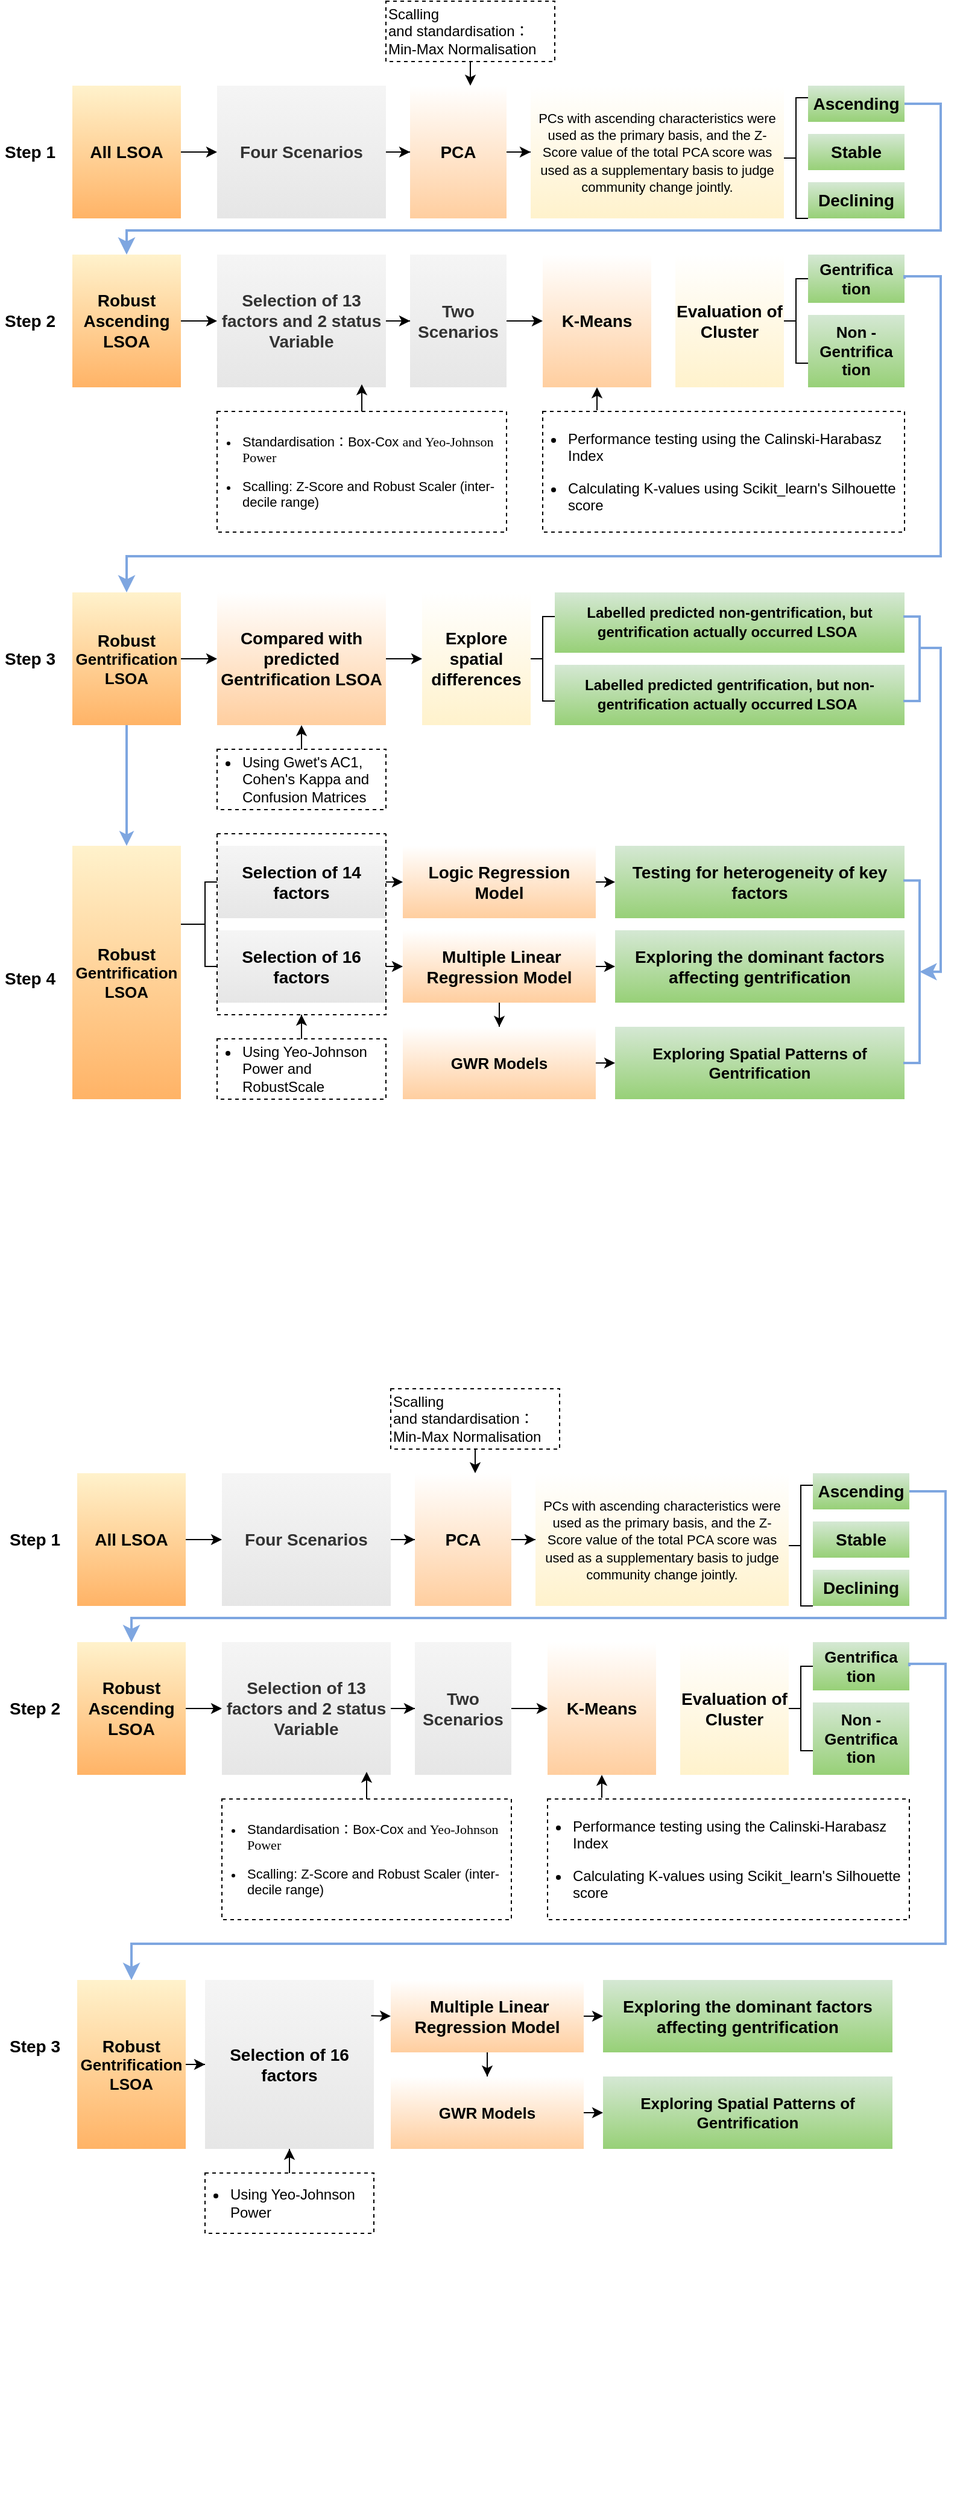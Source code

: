 <mxfile version="24.0.7" type="github">
  <diagram name="Page-1" id="EllKu3JdDMA9Aqnl0Kva">
    <mxGraphModel dx="2079" dy="1149" grid="1" gridSize="10" guides="1" tooltips="1" connect="1" arrows="1" fold="1" page="1" pageScale="1" pageWidth="827" pageHeight="1169" math="0" shadow="0">
      <root>
        <mxCell id="0" />
        <mxCell id="1" parent="0" />
        <mxCell id="sk3ed05_mtSzI4mpOH8x-2" value="" style="group" parent="1" vertex="1" connectable="0">
          <mxGeometry x="20" y="50" width="780" height="920" as="geometry" />
        </mxCell>
        <mxCell id="RMV1_OSui-YwxQkxFpcB-105" value="&lt;font style=&quot;font-size: 14px;&quot;&gt;&lt;b&gt;Step 1&lt;/b&gt;&lt;/font&gt;" style="rounded=0;whiteSpace=wrap;html=1;fillColor=none;strokeColor=none;" parent="sk3ed05_mtSzI4mpOH8x-2" vertex="1">
          <mxGeometry y="70" width="50" height="110" as="geometry" />
        </mxCell>
        <mxCell id="RMV1_OSui-YwxQkxFpcB-107" value="&lt;font style=&quot;font-size: 14px;&quot;&gt;&lt;b&gt;Step 2&lt;/b&gt;&lt;/font&gt;" style="rounded=0;whiteSpace=wrap;html=1;fillColor=none;strokeColor=none;" parent="sk3ed05_mtSzI4mpOH8x-2" vertex="1">
          <mxGeometry y="210" width="50" height="110" as="geometry" />
        </mxCell>
        <mxCell id="RMV1_OSui-YwxQkxFpcB-108" value="&lt;font style=&quot;font-size: 14px;&quot;&gt;&lt;b&gt;Step 3&lt;/b&gt;&lt;/font&gt;" style="rounded=0;whiteSpace=wrap;html=1;fillColor=none;strokeColor=none;" parent="sk3ed05_mtSzI4mpOH8x-2" vertex="1">
          <mxGeometry y="490" width="50" height="110" as="geometry" />
        </mxCell>
        <mxCell id="RMV1_OSui-YwxQkxFpcB-109" value="&lt;font style=&quot;font-size: 14px;&quot;&gt;&lt;b&gt;Step 4&lt;/b&gt;&lt;/font&gt;" style="rounded=0;whiteSpace=wrap;html=1;fillColor=none;strokeColor=none;" parent="sk3ed05_mtSzI4mpOH8x-2" vertex="1">
          <mxGeometry y="700" width="50" height="220" as="geometry" />
        </mxCell>
        <mxCell id="RMV1_OSui-YwxQkxFpcB-68" value="&lt;font style=&quot;&quot;&gt;&lt;b style=&quot;border-color: var(--border-color); font-size: 14px;&quot;&gt;Robust&lt;/b&gt;&lt;b style=&quot;border-color: var(--border-color); font-size: 13px;&quot;&gt;&lt;br style=&quot;border-color: var(--border-color);&quot;&gt;Gentrification&lt;br style=&quot;border-color: var(--border-color);&quot;&gt;LSOA&lt;/b&gt;&lt;br&gt;&lt;/font&gt;" style="rounded=0;whiteSpace=wrap;html=1;fillColor=#fff2cc;strokeColor=none;gradientColor=#FFB366;" parent="sk3ed05_mtSzI4mpOH8x-2" vertex="1">
          <mxGeometry x="60" y="700" width="90" height="210" as="geometry" />
        </mxCell>
        <mxCell id="RMV1_OSui-YwxQkxFpcB-1" value="&lt;font style=&quot;font-size: 14px;&quot;&gt;&lt;b&gt;All LSOA&lt;/b&gt;&lt;/font&gt;" style="rounded=0;whiteSpace=wrap;html=1;fillColor=#fff2cc;strokeColor=none;gradientColor=#FFB366;" parent="sk3ed05_mtSzI4mpOH8x-2" vertex="1">
          <mxGeometry x="60" y="70" width="90" height="110" as="geometry" />
        </mxCell>
        <mxCell id="RMV1_OSui-YwxQkxFpcB-3" value="&lt;span style=&quot;font-size: 14px;&quot;&gt;&lt;b&gt;Four Scenarios&lt;/b&gt;&lt;/span&gt;" style="rounded=0;whiteSpace=wrap;html=1;fillColor=#f5f5f5;fontColor=#333333;strokeColor=none;gradientColor=#E6E6E6;" parent="sk3ed05_mtSzI4mpOH8x-2" vertex="1">
          <mxGeometry x="180" y="70" width="140" height="110" as="geometry" />
        </mxCell>
        <mxCell id="RMV1_OSui-YwxQkxFpcB-7" value="" style="edgeStyle=orthogonalEdgeStyle;rounded=0;orthogonalLoop=1;jettySize=auto;html=1;" parent="sk3ed05_mtSzI4mpOH8x-2" source="RMV1_OSui-YwxQkxFpcB-1" target="RMV1_OSui-YwxQkxFpcB-3" edge="1">
          <mxGeometry relative="1" as="geometry" />
        </mxCell>
        <mxCell id="RMV1_OSui-YwxQkxFpcB-6" value="" style="edgeStyle=orthogonalEdgeStyle;rounded=0;orthogonalLoop=1;jettySize=auto;html=1;" parent="sk3ed05_mtSzI4mpOH8x-2" edge="1">
          <mxGeometry relative="1" as="geometry">
            <mxPoint x="390" y="50" as="sourcePoint" />
            <mxPoint x="390" y="70" as="targetPoint" />
          </mxGeometry>
        </mxCell>
        <mxCell id="RMV1_OSui-YwxQkxFpcB-4" value="&lt;div style=&quot;&quot;&gt;&lt;span style=&quot;background-color: initial;&quot;&gt;Scalling and&amp;nbsp;standardisation：Min-Max Normalisation&lt;/span&gt;&lt;/div&gt;" style="rounded=0;whiteSpace=wrap;html=1;align=left;dashed=1;" parent="sk3ed05_mtSzI4mpOH8x-2" vertex="1">
          <mxGeometry x="320" width="140" height="50" as="geometry" />
        </mxCell>
        <mxCell id="RMV1_OSui-YwxQkxFpcB-8" value="&lt;span style=&quot;font-size: 14px;&quot;&gt;&lt;b&gt;PCA&lt;/b&gt;&lt;/span&gt;" style="rounded=0;whiteSpace=wrap;html=1;fillColor=#FFFFFF;strokeColor=none;gradientColor=#FFCE9F;" parent="sk3ed05_mtSzI4mpOH8x-2" vertex="1">
          <mxGeometry x="340" y="70" width="80" height="110" as="geometry" />
        </mxCell>
        <mxCell id="RMV1_OSui-YwxQkxFpcB-10" value="" style="edgeStyle=orthogonalEdgeStyle;rounded=0;orthogonalLoop=1;jettySize=auto;html=1;" parent="sk3ed05_mtSzI4mpOH8x-2" source="RMV1_OSui-YwxQkxFpcB-3" target="RMV1_OSui-YwxQkxFpcB-8" edge="1">
          <mxGeometry relative="1" as="geometry" />
        </mxCell>
        <mxCell id="RMV1_OSui-YwxQkxFpcB-9" value="&lt;font style=&quot;font-size: 11px;&quot;&gt;PCs with ascending characteristics were used as the primary basis, and the Z-Score value of the total PCA score was used as a supplementary basis to judge community change jointly.&lt;/font&gt;" style="rounded=0;whiteSpace=wrap;html=1;fillColor=#FFFFFF;strokeColor=none;verticalAlign=middle;gradientColor=#FFF2CC;" parent="sk3ed05_mtSzI4mpOH8x-2" vertex="1">
          <mxGeometry x="440" y="70" width="210" height="110" as="geometry" />
        </mxCell>
        <mxCell id="RMV1_OSui-YwxQkxFpcB-11" value="" style="edgeStyle=orthogonalEdgeStyle;rounded=0;orthogonalLoop=1;jettySize=auto;html=1;" parent="sk3ed05_mtSzI4mpOH8x-2" source="RMV1_OSui-YwxQkxFpcB-8" target="RMV1_OSui-YwxQkxFpcB-9" edge="1">
          <mxGeometry relative="1" as="geometry" />
        </mxCell>
        <mxCell id="RMV1_OSui-YwxQkxFpcB-12" value="&lt;span style=&quot;font-size: 14px;&quot;&gt;&lt;b&gt;Ascending&lt;/b&gt;&lt;/span&gt;" style="rounded=0;whiteSpace=wrap;html=1;fillColor=#D5E8D4;strokeColor=none;gradientColor=#97D077;" parent="sk3ed05_mtSzI4mpOH8x-2" vertex="1">
          <mxGeometry x="670" y="70" width="80" height="30" as="geometry" />
        </mxCell>
        <mxCell id="RMV1_OSui-YwxQkxFpcB-13" value="&lt;span style=&quot;font-size: 14px;&quot;&gt;&lt;b&gt;Stable&lt;/b&gt;&lt;/span&gt;" style="rounded=0;whiteSpace=wrap;html=1;fillColor=#D5E8D4;strokeColor=none;gradientColor=#97D077;" parent="sk3ed05_mtSzI4mpOH8x-2" vertex="1">
          <mxGeometry x="670" y="110" width="80" height="30" as="geometry" />
        </mxCell>
        <mxCell id="RMV1_OSui-YwxQkxFpcB-14" value="&lt;span style=&quot;font-size: 14px;&quot;&gt;&lt;b&gt;Declining&lt;/b&gt;&lt;/span&gt;" style="rounded=0;whiteSpace=wrap;html=1;fillColor=#D5E8D4;strokeColor=none;gradientColor=#97D077;" parent="sk3ed05_mtSzI4mpOH8x-2" vertex="1">
          <mxGeometry x="670" y="150" width="80" height="30" as="geometry" />
        </mxCell>
        <mxCell id="RMV1_OSui-YwxQkxFpcB-25" value="" style="strokeWidth=1;html=1;shape=mxgraph.flowchart.annotation_1;align=left;pointerEvents=1;" parent="sk3ed05_mtSzI4mpOH8x-2" vertex="1">
          <mxGeometry x="660" y="80" width="10" height="100" as="geometry" />
        </mxCell>
        <mxCell id="RMV1_OSui-YwxQkxFpcB-26" value="&lt;font style=&quot;font-size: 14px;&quot;&gt;&lt;b&gt;Robust&lt;br&gt;Ascending LSOA&lt;/b&gt;&lt;/font&gt;" style="rounded=0;whiteSpace=wrap;html=1;fillColor=#fff2cc;strokeColor=none;gradientColor=#FFB366;" parent="sk3ed05_mtSzI4mpOH8x-2" vertex="1">
          <mxGeometry x="60" y="210" width="90" height="110" as="geometry" />
        </mxCell>
        <mxCell id="RMV1_OSui-YwxQkxFpcB-29" value="" style="edgeStyle=orthogonalEdgeStyle;elbow=horizontal;endArrow=classic;html=1;rounded=0;endSize=8;startSize=8;exitX=1;exitY=0.5;exitDx=0;exitDy=0;entryX=0.5;entryY=0;entryDx=0;entryDy=0;strokeColor=#7EA6E0;strokeWidth=2;" parent="sk3ed05_mtSzI4mpOH8x-2" source="RMV1_OSui-YwxQkxFpcB-12" target="RMV1_OSui-YwxQkxFpcB-26" edge="1">
          <mxGeometry width="50" height="50" relative="1" as="geometry">
            <mxPoint x="440" y="300" as="sourcePoint" />
            <mxPoint x="490" y="250" as="targetPoint" />
            <Array as="points">
              <mxPoint x="780" y="85" />
              <mxPoint x="780" y="190" />
              <mxPoint x="105" y="190" />
            </Array>
          </mxGeometry>
        </mxCell>
        <mxCell id="RMV1_OSui-YwxQkxFpcB-30" value="&lt;b&gt;&lt;font style=&quot;font-size: 14px;&quot;&gt;Selection of 13 factors and 2 status Variable&lt;/font&gt;&lt;/b&gt;" style="rounded=0;whiteSpace=wrap;html=1;fillColor=#f5f5f5;fontColor=#333333;strokeColor=none;gradientColor=#E6E6E6;" parent="sk3ed05_mtSzI4mpOH8x-2" vertex="1">
          <mxGeometry x="180" y="210" width="140" height="110" as="geometry" />
        </mxCell>
        <mxCell id="RMV1_OSui-YwxQkxFpcB-34" value="" style="edgeStyle=orthogonalEdgeStyle;rounded=0;orthogonalLoop=1;jettySize=auto;html=1;" parent="sk3ed05_mtSzI4mpOH8x-2" source="RMV1_OSui-YwxQkxFpcB-26" target="RMV1_OSui-YwxQkxFpcB-30" edge="1">
          <mxGeometry relative="1" as="geometry" />
        </mxCell>
        <mxCell id="RMV1_OSui-YwxQkxFpcB-33" value="&lt;b&gt;&lt;font style=&quot;font-size: 14px;&quot;&gt;Two Scenarios&lt;/font&gt;&lt;/b&gt;" style="rounded=0;whiteSpace=wrap;html=1;fillColor=#f5f5f5;fontColor=#333333;strokeColor=none;gradientColor=#E6E6E6;" parent="sk3ed05_mtSzI4mpOH8x-2" vertex="1">
          <mxGeometry x="340" y="210" width="80" height="110" as="geometry" />
        </mxCell>
        <mxCell id="RMV1_OSui-YwxQkxFpcB-35" value="" style="edgeStyle=orthogonalEdgeStyle;rounded=0;orthogonalLoop=1;jettySize=auto;html=1;" parent="sk3ed05_mtSzI4mpOH8x-2" source="RMV1_OSui-YwxQkxFpcB-30" target="RMV1_OSui-YwxQkxFpcB-33" edge="1">
          <mxGeometry relative="1" as="geometry" />
        </mxCell>
        <mxCell id="RMV1_OSui-YwxQkxFpcB-36" value="&lt;div style=&quot;&quot;&gt;&lt;ul style=&quot;font-size: 11px;&quot;&gt;&lt;li&gt;&lt;font style=&quot;font-size: 11px;&quot;&gt;Standardisation：&lt;/font&gt;Box-Cox &lt;font style=&quot;background-color: initial;&quot; face=&quot;宋体&quot;&gt;and&lt;/font&gt;&lt;span style=&quot;background-color: initial; font-family: DengXian;&quot; lang=&quot;EN-US&quot;&gt;&amp;nbsp;Yeo-Johnson Power&lt;/span&gt;&lt;/li&gt;&lt;/ul&gt;&lt;ul style=&quot;font-size: 11px;&quot;&gt;&lt;li&gt;&lt;span style=&quot;background-color: initial; font-size: 11px;&quot;&gt;&lt;font style=&quot;font-size: 11px;&quot;&gt;Scalling: Z-Score and&amp;nbsp;&lt;/font&gt;&lt;/span&gt;Robust Scaler (inter-decile range)&lt;/li&gt;&lt;/ul&gt;&lt;/div&gt;&lt;span style=&quot;font-size: medium;&quot;&gt;&lt;/span&gt;" style="rounded=0;whiteSpace=wrap;html=1;align=left;dashed=1;spacingLeft=-21;" parent="sk3ed05_mtSzI4mpOH8x-2" vertex="1">
          <mxGeometry x="180" y="340" width="240" height="100" as="geometry" />
        </mxCell>
        <mxCell id="RMV1_OSui-YwxQkxFpcB-37" value="" style="endArrow=classic;html=1;rounded=0;exitX=0.5;exitY=0;exitDx=0;exitDy=0;entryX=0.857;entryY=0.977;entryDx=0;entryDy=0;entryPerimeter=0;" parent="sk3ed05_mtSzI4mpOH8x-2" source="RMV1_OSui-YwxQkxFpcB-36" target="RMV1_OSui-YwxQkxFpcB-30" edge="1">
          <mxGeometry width="50" height="50" relative="1" as="geometry">
            <mxPoint x="260" y="340" as="sourcePoint" />
            <mxPoint x="310" y="290" as="targetPoint" />
          </mxGeometry>
        </mxCell>
        <mxCell id="RMV1_OSui-YwxQkxFpcB-38" value="&lt;b&gt;&lt;font style=&quot;font-size: 14px;&quot;&gt;K-Means&lt;/font&gt;&lt;/b&gt;" style="whiteSpace=wrap;html=1;fillColor=#FFFFFF;strokeColor=none;rounded=0;gradientColor=#FFCE9F;" parent="sk3ed05_mtSzI4mpOH8x-2" vertex="1">
          <mxGeometry x="450" y="210" width="90" height="110" as="geometry" />
        </mxCell>
        <mxCell id="RMV1_OSui-YwxQkxFpcB-39" value="" style="edgeStyle=orthogonalEdgeStyle;rounded=0;orthogonalLoop=1;jettySize=auto;html=1;" parent="sk3ed05_mtSzI4mpOH8x-2" source="RMV1_OSui-YwxQkxFpcB-33" target="RMV1_OSui-YwxQkxFpcB-38" edge="1">
          <mxGeometry relative="1" as="geometry" />
        </mxCell>
        <mxCell id="RMV1_OSui-YwxQkxFpcB-40" value="&lt;div style=&quot;&quot;&gt;&lt;ul&gt;&lt;li&gt;Performance testing using the Calinski-Harabasz Index&lt;/li&gt;&lt;/ul&gt;&lt;div&gt;&lt;ul&gt;&lt;li&gt;Calculating K-values using Scikit_learn&#39;s Silhouette score&lt;br&gt;&lt;/li&gt;&lt;/ul&gt;&lt;/div&gt;&lt;/div&gt;&lt;span style=&quot;font-size: medium;&quot;&gt;&lt;/span&gt;" style="rounded=0;whiteSpace=wrap;html=1;align=left;dashed=1;spacingLeft=-21;" parent="sk3ed05_mtSzI4mpOH8x-2" vertex="1">
          <mxGeometry x="450" y="340" width="300" height="100" as="geometry" />
        </mxCell>
        <mxCell id="RMV1_OSui-YwxQkxFpcB-42" value="&lt;b&gt;&lt;font style=&quot;font-size: 14px;&quot;&gt;Evaluation of Cluster&lt;/font&gt;&lt;/b&gt;" style="whiteSpace=wrap;html=1;fillColor=#FFFFFF;strokeColor=none;rounded=0;gradientColor=#FFF2CC;" parent="sk3ed05_mtSzI4mpOH8x-2" vertex="1">
          <mxGeometry x="560" y="210" width="90" height="110" as="geometry" />
        </mxCell>
        <mxCell id="RMV1_OSui-YwxQkxFpcB-43" value="&lt;b style=&quot;font-size: 13px;&quot;&gt;&lt;font style=&quot;font-size: 13px;&quot;&gt;Gentrifica&lt;br&gt;tion&lt;/font&gt;&lt;/b&gt;" style="whiteSpace=wrap;html=1;fillColor=#D5E8D4;strokeColor=none;rounded=0;align=center;gradientColor=#97D077;" parent="sk3ed05_mtSzI4mpOH8x-2" vertex="1">
          <mxGeometry x="670" y="210" width="80" height="40" as="geometry" />
        </mxCell>
        <mxCell id="RMV1_OSui-YwxQkxFpcB-44" value="&lt;b style=&quot;font-size: 13px;&quot;&gt;&lt;font style=&quot;font-size: 13px;&quot;&gt;Non -Gentrifica&lt;br&gt;tion&lt;/font&gt;&lt;/b&gt;" style="whiteSpace=wrap;html=1;fillColor=#D5E8D4;strokeColor=none;rounded=0;align=center;gradientColor=#97D077;" parent="sk3ed05_mtSzI4mpOH8x-2" vertex="1">
          <mxGeometry x="670" y="260" width="80" height="60" as="geometry" />
        </mxCell>
        <mxCell id="RMV1_OSui-YwxQkxFpcB-45" value="" style="strokeWidth=1;html=1;shape=mxgraph.flowchart.annotation_1;align=left;pointerEvents=1;" parent="sk3ed05_mtSzI4mpOH8x-2" vertex="1">
          <mxGeometry x="660" y="230" width="10" height="70" as="geometry" />
        </mxCell>
        <mxCell id="RMV1_OSui-YwxQkxFpcB-46" value="" style="line;strokeWidth=1;html=1;" parent="sk3ed05_mtSzI4mpOH8x-2" vertex="1">
          <mxGeometry x="650" y="260" width="10" height="10" as="geometry" />
        </mxCell>
        <mxCell id="RMV1_OSui-YwxQkxFpcB-48" value="" style="line;strokeWidth=1;html=1;" parent="sk3ed05_mtSzI4mpOH8x-2" vertex="1">
          <mxGeometry x="650" y="125" width="10" height="10" as="geometry" />
        </mxCell>
        <mxCell id="RMV1_OSui-YwxQkxFpcB-49" value="" style="edgeStyle=orthogonalEdgeStyle;elbow=horizontal;endArrow=classic;html=1;rounded=0;endSize=8;startSize=8;exitX=1;exitY=0.5;exitDx=0;exitDy=0;entryX=0.5;entryY=0;entryDx=0;entryDy=0;strokeColor=#7EA6E0;strokeWidth=2;" parent="sk3ed05_mtSzI4mpOH8x-2" source="RMV1_OSui-YwxQkxFpcB-43" target="RMV1_OSui-YwxQkxFpcB-51" edge="1">
          <mxGeometry width="50" height="50" relative="1" as="geometry">
            <mxPoint x="755" y="227.5" as="sourcePoint" />
            <mxPoint x="110" y="352.5" as="targetPoint" />
            <Array as="points">
              <mxPoint x="750" y="228" />
              <mxPoint x="780" y="228" />
              <mxPoint x="780" y="460" />
              <mxPoint x="105" y="460" />
            </Array>
          </mxGeometry>
        </mxCell>
        <mxCell id="RMV1_OSui-YwxQkxFpcB-50" value="" style="endArrow=classic;html=1;rounded=0;entryX=0.5;entryY=1;entryDx=0;entryDy=0;exitX=0.15;exitY=-0.01;exitDx=0;exitDy=0;exitPerimeter=0;" parent="sk3ed05_mtSzI4mpOH8x-2" source="RMV1_OSui-YwxQkxFpcB-40" target="RMV1_OSui-YwxQkxFpcB-38" edge="1">
          <mxGeometry width="50" height="50" relative="1" as="geometry">
            <mxPoint x="490" y="340" as="sourcePoint" />
            <mxPoint x="535.714" y="320" as="targetPoint" />
          </mxGeometry>
        </mxCell>
        <mxCell id="RMV1_OSui-YwxQkxFpcB-51" value="&lt;font style=&quot;font-size: 13px;&quot;&gt;&lt;b style=&quot;border-color: var(--border-color); font-size: 14px;&quot;&gt;Robust&lt;/b&gt;&lt;b&gt;&lt;br&gt;Gentrification&lt;br&gt;LSOA&lt;br&gt;&lt;/b&gt;&lt;/font&gt;" style="rounded=0;whiteSpace=wrap;html=1;fillColor=#fff2cc;strokeColor=none;gradientColor=#FFB366;" parent="sk3ed05_mtSzI4mpOH8x-2" vertex="1">
          <mxGeometry x="60" y="490" width="90" height="110" as="geometry" />
        </mxCell>
        <mxCell id="RMV1_OSui-YwxQkxFpcB-56" value="&lt;span style=&quot;font-size: 14px;&quot;&gt;&lt;b&gt;Compared with predicted Gentrification LSOA&lt;/b&gt;&lt;/span&gt;" style="whiteSpace=wrap;html=1;fillColor=#FFFFFF;strokeColor=none;rounded=0;gradientColor=#FFCE9F;" parent="sk3ed05_mtSzI4mpOH8x-2" vertex="1">
          <mxGeometry x="180" y="490" width="140" height="110" as="geometry" />
        </mxCell>
        <mxCell id="RMV1_OSui-YwxQkxFpcB-60" value="" style="edgeStyle=orthogonalEdgeStyle;rounded=0;orthogonalLoop=1;jettySize=auto;html=1;" parent="sk3ed05_mtSzI4mpOH8x-2" source="RMV1_OSui-YwxQkxFpcB-51" target="RMV1_OSui-YwxQkxFpcB-56" edge="1">
          <mxGeometry relative="1" as="geometry" />
        </mxCell>
        <mxCell id="RMV1_OSui-YwxQkxFpcB-57" value="&lt;div style=&quot;&quot;&gt;&lt;ul style=&quot;&quot;&gt;&lt;li style=&quot;&quot;&gt;Using Gwet&#39;s AC1, Cohen&#39;s Kappa and Confusion Matrices&lt;br&gt;&lt;/li&gt;&lt;/ul&gt;&lt;/div&gt;&lt;span style=&quot;font-size: medium;&quot;&gt;&lt;/span&gt;" style="rounded=0;whiteSpace=wrap;html=1;align=left;dashed=1;spacingLeft=-21;" parent="sk3ed05_mtSzI4mpOH8x-2" vertex="1">
          <mxGeometry x="180" y="620" width="140" height="50" as="geometry" />
        </mxCell>
        <mxCell id="RMV1_OSui-YwxQkxFpcB-58" value="" style="endArrow=classic;html=1;rounded=0;exitX=0.5;exitY=0;exitDx=0;exitDy=0;" parent="sk3ed05_mtSzI4mpOH8x-2" source="RMV1_OSui-YwxQkxFpcB-57" edge="1">
          <mxGeometry width="50" height="50" relative="1" as="geometry">
            <mxPoint x="250" y="600" as="sourcePoint" />
            <mxPoint x="250" y="600" as="targetPoint" />
          </mxGeometry>
        </mxCell>
        <mxCell id="RMV1_OSui-YwxQkxFpcB-59" value="&lt;b style=&quot;font-size: 14px;&quot;&gt;Explore spatial differences&lt;/b&gt;" style="whiteSpace=wrap;html=1;fillColor=#FFFFFF;strokeColor=none;rounded=0;gradientColor=#FFF2CC;" parent="sk3ed05_mtSzI4mpOH8x-2" vertex="1">
          <mxGeometry x="350" y="490" width="90" height="110" as="geometry" />
        </mxCell>
        <mxCell id="RMV1_OSui-YwxQkxFpcB-64" value="&lt;b&gt;Labelled predicted non-gentrification, but gentrification actually occurred LSOA&lt;/b&gt;&lt;b style=&quot;font-size: 14px;&quot;&gt;&amp;nbsp;&lt;/b&gt;" style="rounded=0;whiteSpace=wrap;html=1;fillColor=#D5E8D4;strokeColor=none;gradientColor=#97D077;" parent="sk3ed05_mtSzI4mpOH8x-2" vertex="1">
          <mxGeometry x="460" y="490" width="290" height="50" as="geometry" />
        </mxCell>
        <mxCell id="RMV1_OSui-YwxQkxFpcB-65" value="&lt;b&gt;Labelled predicted gentrification, but non-gentrification actually occurred LSOA&lt;/b&gt;&lt;b style=&quot;font-size: 14px;&quot;&gt;&amp;nbsp;&lt;/b&gt;" style="rounded=0;whiteSpace=wrap;html=1;fillColor=#D5E8D4;strokeColor=none;gradientColor=#97D077;" parent="sk3ed05_mtSzI4mpOH8x-2" vertex="1">
          <mxGeometry x="460" y="550" width="290" height="50" as="geometry" />
        </mxCell>
        <mxCell id="RMV1_OSui-YwxQkxFpcB-66" value="" style="strokeWidth=1;html=1;shape=mxgraph.flowchart.annotation_1;align=left;pointerEvents=1;" parent="sk3ed05_mtSzI4mpOH8x-2" vertex="1">
          <mxGeometry x="450" y="510" width="10" height="70" as="geometry" />
        </mxCell>
        <mxCell id="RMV1_OSui-YwxQkxFpcB-67" value="" style="line;strokeWidth=1;html=1;" parent="sk3ed05_mtSzI4mpOH8x-2" vertex="1">
          <mxGeometry x="440" y="540" width="10" height="10" as="geometry" />
        </mxCell>
        <mxCell id="RMV1_OSui-YwxQkxFpcB-61" value="" style="edgeStyle=orthogonalEdgeStyle;rounded=0;orthogonalLoop=1;jettySize=auto;html=1;" parent="sk3ed05_mtSzI4mpOH8x-2" source="RMV1_OSui-YwxQkxFpcB-56" target="RMV1_OSui-YwxQkxFpcB-59" edge="1">
          <mxGeometry relative="1" as="geometry" />
        </mxCell>
        <mxCell id="RMV1_OSui-YwxQkxFpcB-69" value="" style="endArrow=classic;html=1;rounded=0;exitX=0.5;exitY=1;exitDx=0;exitDy=0;entryX=0.5;entryY=0;entryDx=0;entryDy=0;strokeWidth=2;strokeColor=#7EA6E0;" parent="sk3ed05_mtSzI4mpOH8x-2" source="RMV1_OSui-YwxQkxFpcB-51" target="RMV1_OSui-YwxQkxFpcB-68" edge="1">
          <mxGeometry width="50" height="50" relative="1" as="geometry">
            <mxPoint x="390" y="690" as="sourcePoint" />
            <mxPoint x="440" y="640" as="targetPoint" />
          </mxGeometry>
        </mxCell>
        <mxCell id="RMV1_OSui-YwxQkxFpcB-74" value="&lt;b style=&quot;border-color: var(--border-color); color: rgb(0, 0, 0); font-size: 14px;&quot;&gt;Selection of 14 factors&lt;/b&gt;" style="rounded=0;whiteSpace=wrap;html=1;fillColor=#f5f5f5;fontColor=#333333;strokeColor=none;gradientColor=#E6E6E6;" parent="sk3ed05_mtSzI4mpOH8x-2" vertex="1">
          <mxGeometry x="180" y="700" width="140" height="60" as="geometry" />
        </mxCell>
        <mxCell id="RMV1_OSui-YwxQkxFpcB-75" value="&lt;div style=&quot;&quot;&gt;&lt;ul style=&quot;&quot;&gt;&lt;li style=&quot;&quot;&gt;Using Yeo-Johnson Power and RobustScale&lt;br&gt;&lt;/li&gt;&lt;/ul&gt;&lt;/div&gt;&lt;span style=&quot;font-size: medium;&quot;&gt;&lt;/span&gt;" style="rounded=0;whiteSpace=wrap;html=1;align=left;dashed=1;spacingLeft=-21;" parent="sk3ed05_mtSzI4mpOH8x-2" vertex="1">
          <mxGeometry x="180" y="860" width="140" height="50" as="geometry" />
        </mxCell>
        <mxCell id="RMV1_OSui-YwxQkxFpcB-77" value="&lt;span style=&quot;font-size: 14px;&quot;&gt;&lt;b&gt;Logic Regression Model&lt;/b&gt;&lt;/span&gt;" style="whiteSpace=wrap;html=1;fillColor=#FFFFFF;strokeColor=none;rounded=0;gradientColor=#FFCE9F;" parent="sk3ed05_mtSzI4mpOH8x-2" vertex="1">
          <mxGeometry x="334" y="700" width="160" height="60" as="geometry" />
        </mxCell>
        <mxCell id="RMV1_OSui-YwxQkxFpcB-78" value="&lt;b style=&quot;border-color: var(--border-color);&quot;&gt;&lt;font style=&quot;border-color: var(--border-color); font-size: 14px;&quot;&gt;Testing for heterogeneity of key factors&lt;/font&gt;&lt;/b&gt;" style="rounded=0;whiteSpace=wrap;html=1;fillColor=#D5E8D4;strokeColor=none;gradientColor=#97D077;" parent="sk3ed05_mtSzI4mpOH8x-2" vertex="1">
          <mxGeometry x="510" y="700" width="240" height="60" as="geometry" />
        </mxCell>
        <mxCell id="RMV1_OSui-YwxQkxFpcB-79" value="&lt;b style=&quot;border-color: var(--border-color); color: rgb(0, 0, 0); font-size: 14px;&quot;&gt;Selection of 16 factors&lt;/b&gt;" style="rounded=0;whiteSpace=wrap;html=1;fillColor=#f5f5f5;fontColor=#333333;strokeColor=none;gradientColor=#E6E6E6;" parent="sk3ed05_mtSzI4mpOH8x-2" vertex="1">
          <mxGeometry x="180" y="770" width="140" height="60" as="geometry" />
        </mxCell>
        <mxCell id="RMV1_OSui-YwxQkxFpcB-80" value="&lt;font style=&quot;font-size: 14px;&quot;&gt;&lt;b style=&quot;&quot;&gt;&amp;nbsp;M&lt;/b&gt;&lt;b&gt;ultiple Linear&lt;/b&gt;&lt;br&gt;&lt;b style=&quot;&quot;&gt;Regression Model&lt;/b&gt;&lt;/font&gt;" style="whiteSpace=wrap;html=1;fillColor=#FFFFFF;strokeColor=none;rounded=0;gradientColor=#FFCE9F;" parent="sk3ed05_mtSzI4mpOH8x-2" vertex="1">
          <mxGeometry x="334" y="770" width="160" height="60" as="geometry" />
        </mxCell>
        <mxCell id="RMV1_OSui-YwxQkxFpcB-83" value="" style="strokeWidth=1;html=1;shape=mxgraph.flowchart.annotation_1;align=left;pointerEvents=1;" parent="sk3ed05_mtSzI4mpOH8x-2" vertex="1">
          <mxGeometry x="170" y="730" width="10" height="70" as="geometry" />
        </mxCell>
        <mxCell id="RMV1_OSui-YwxQkxFpcB-84" value="" style="line;strokeWidth=1;html=1;" parent="sk3ed05_mtSzI4mpOH8x-2" vertex="1">
          <mxGeometry x="150" y="760" width="20" height="10" as="geometry" />
        </mxCell>
        <mxCell id="RMV1_OSui-YwxQkxFpcB-85" value="" style="endArrow=classic;html=1;rounded=0;exitX=1;exitY=0.5;exitDx=0;exitDy=0;entryX=0;entryY=0.5;entryDx=0;entryDy=0;" parent="sk3ed05_mtSzI4mpOH8x-2" source="RMV1_OSui-YwxQkxFpcB-74" target="RMV1_OSui-YwxQkxFpcB-77" edge="1">
          <mxGeometry width="50" height="50" relative="1" as="geometry">
            <mxPoint x="380" y="730" as="sourcePoint" />
            <mxPoint x="430" y="680" as="targetPoint" />
          </mxGeometry>
        </mxCell>
        <mxCell id="RMV1_OSui-YwxQkxFpcB-86" value="" style="endArrow=classic;html=1;rounded=0;exitX=1;exitY=0.5;exitDx=0;exitDy=0;entryX=0;entryY=0.5;entryDx=0;entryDy=0;" parent="sk3ed05_mtSzI4mpOH8x-2" source="RMV1_OSui-YwxQkxFpcB-79" target="RMV1_OSui-YwxQkxFpcB-80" edge="1">
          <mxGeometry width="50" height="50" relative="1" as="geometry">
            <mxPoint x="380" y="730" as="sourcePoint" />
            <mxPoint x="430" y="680" as="targetPoint" />
          </mxGeometry>
        </mxCell>
        <mxCell id="RMV1_OSui-YwxQkxFpcB-87" value="" style="endArrow=classic;html=1;rounded=0;exitX=1;exitY=0.5;exitDx=0;exitDy=0;entryX=0;entryY=0.5;entryDx=0;entryDy=0;" parent="sk3ed05_mtSzI4mpOH8x-2" source="RMV1_OSui-YwxQkxFpcB-77" target="RMV1_OSui-YwxQkxFpcB-78" edge="1">
          <mxGeometry width="50" height="50" relative="1" as="geometry">
            <mxPoint x="380" y="730" as="sourcePoint" />
            <mxPoint x="430" y="680" as="targetPoint" />
          </mxGeometry>
        </mxCell>
        <mxCell id="RMV1_OSui-YwxQkxFpcB-88" value="&lt;b style=&quot;border-color: var(--border-color);&quot;&gt;&lt;font style=&quot;border-color: var(--border-color); font-size: 14px;&quot;&gt;Exploring the dominant factors affecting gentrification&lt;/font&gt;&lt;/b&gt;" style="rounded=0;whiteSpace=wrap;html=1;fillColor=#D5E8D4;strokeColor=none;gradientColor=#97D077;" parent="sk3ed05_mtSzI4mpOH8x-2" vertex="1">
          <mxGeometry x="510" y="770" width="240" height="60" as="geometry" />
        </mxCell>
        <mxCell id="RMV1_OSui-YwxQkxFpcB-89" value="" style="endArrow=classic;html=1;rounded=0;exitX=1;exitY=0.5;exitDx=0;exitDy=0;entryX=0;entryY=0.5;entryDx=0;entryDy=0;" parent="sk3ed05_mtSzI4mpOH8x-2" source="RMV1_OSui-YwxQkxFpcB-80" target="RMV1_OSui-YwxQkxFpcB-88" edge="1">
          <mxGeometry width="50" height="50" relative="1" as="geometry">
            <mxPoint x="380" y="730" as="sourcePoint" />
            <mxPoint x="430" y="680" as="targetPoint" />
          </mxGeometry>
        </mxCell>
        <mxCell id="RMV1_OSui-YwxQkxFpcB-90" value="" style="swimlane;startSize=0;dashed=1;" parent="sk3ed05_mtSzI4mpOH8x-2" vertex="1">
          <mxGeometry x="180" y="690" width="140" height="150" as="geometry" />
        </mxCell>
        <mxCell id="RMV1_OSui-YwxQkxFpcB-91" value="" style="edgeStyle=orthogonalEdgeStyle;rounded=0;orthogonalLoop=1;jettySize=auto;html=1;entryX=0.5;entryY=1;entryDx=0;entryDy=0;" parent="sk3ed05_mtSzI4mpOH8x-2" source="RMV1_OSui-YwxQkxFpcB-75" target="RMV1_OSui-YwxQkxFpcB-90" edge="1">
          <mxGeometry relative="1" as="geometry" />
        </mxCell>
        <mxCell id="RMV1_OSui-YwxQkxFpcB-92" value="&lt;b&gt;&lt;font style=&quot;font-size: 13px;&quot;&gt;GWR Models&lt;/font&gt;&lt;/b&gt;" style="whiteSpace=wrap;html=1;fillColor=#FFFFFF;strokeColor=none;rounded=0;gradientColor=#FFCE9F;" parent="sk3ed05_mtSzI4mpOH8x-2" vertex="1">
          <mxGeometry x="334" y="850" width="160" height="60" as="geometry" />
        </mxCell>
        <mxCell id="RMV1_OSui-YwxQkxFpcB-94" value="&lt;b style=&quot;border-color: var(--border-color);&quot;&gt;&lt;font style=&quot;border-color: var(--border-color); font-size: 13px;&quot;&gt;Exploring Spatial Patterns of Gentrification&lt;/font&gt;&lt;/b&gt;" style="rounded=0;whiteSpace=wrap;html=1;fillColor=#D5E8D4;strokeColor=none;gradientColor=#97D077;" parent="sk3ed05_mtSzI4mpOH8x-2" vertex="1">
          <mxGeometry x="510" y="850" width="240" height="60" as="geometry" />
        </mxCell>
        <mxCell id="RMV1_OSui-YwxQkxFpcB-95" style="edgeStyle=orthogonalEdgeStyle;rounded=0;orthogonalLoop=1;jettySize=auto;html=1;exitX=0.5;exitY=1;exitDx=0;exitDy=0;" parent="sk3ed05_mtSzI4mpOH8x-2" source="RMV1_OSui-YwxQkxFpcB-94" target="RMV1_OSui-YwxQkxFpcB-94" edge="1">
          <mxGeometry relative="1" as="geometry" />
        </mxCell>
        <mxCell id="RMV1_OSui-YwxQkxFpcB-96" value="" style="endArrow=classic;html=1;rounded=0;exitX=1;exitY=0.5;exitDx=0;exitDy=0;entryX=0;entryY=0.5;entryDx=0;entryDy=0;" parent="sk3ed05_mtSzI4mpOH8x-2" source="RMV1_OSui-YwxQkxFpcB-92" target="RMV1_OSui-YwxQkxFpcB-94" edge="1">
          <mxGeometry width="50" height="50" relative="1" as="geometry">
            <mxPoint x="380" y="770" as="sourcePoint" />
            <mxPoint x="430" y="720" as="targetPoint" />
          </mxGeometry>
        </mxCell>
        <mxCell id="RMV1_OSui-YwxQkxFpcB-98" value="" style="shape=partialRectangle;whiteSpace=wrap;html=1;bottom=1;right=1;left=1;top=0;fillColor=none;routingCenterX=-0.5;rotation=-90;strokeColor=#7EA6E0;strokeWidth=2;" parent="sk3ed05_mtSzI4mpOH8x-2" vertex="1">
          <mxGeometry x="721.25" y="538.75" width="70" height="12.5" as="geometry" />
        </mxCell>
        <mxCell id="RMV1_OSui-YwxQkxFpcB-100" value="" style="shape=partialRectangle;whiteSpace=wrap;html=1;bottom=1;right=1;left=1;top=0;fillColor=none;routingCenterX=-0.5;rotation=-90;strokeColor=#7EA6E0;strokeWidth=2;" parent="sk3ed05_mtSzI4mpOH8x-2" vertex="1">
          <mxGeometry x="680.63" y="798.13" width="151.25" height="12.5" as="geometry" />
        </mxCell>
        <mxCell id="RMV1_OSui-YwxQkxFpcB-104" value="" style="edgeStyle=orthogonalEdgeStyle;elbow=horizontal;endArrow=classic;html=1;rounded=0;endSize=8;startSize=8;exitX=1;exitY=0.5;exitDx=0;exitDy=0;entryX=0.5;entryY=1;entryDx=0;entryDy=0;strokeColor=#7EA6E0;strokeWidth=2;" parent="sk3ed05_mtSzI4mpOH8x-2" target="RMV1_OSui-YwxQkxFpcB-100" edge="1">
          <mxGeometry width="50" height="50" relative="1" as="geometry">
            <mxPoint x="762.47" y="538.13" as="sourcePoint" />
            <mxPoint x="117.47" y="798.13" as="targetPoint" />
            <Array as="points">
              <mxPoint x="763" y="536" />
              <mxPoint x="780" y="536" />
              <mxPoint x="780" y="804" />
            </Array>
          </mxGeometry>
        </mxCell>
        <mxCell id="RMV1_OSui-YwxQkxFpcB-93" value="" style="edgeStyle=orthogonalEdgeStyle;rounded=0;orthogonalLoop=1;jettySize=auto;html=1;" parent="sk3ed05_mtSzI4mpOH8x-2" source="RMV1_OSui-YwxQkxFpcB-80" target="RMV1_OSui-YwxQkxFpcB-92" edge="1">
          <mxGeometry relative="1" as="geometry" />
        </mxCell>
        <mxCell id="DRxbA_byV_2hQDvbptEe-1" value="" style="group;movable=1;resizable=1;rotatable=1;deletable=1;editable=1;locked=0;connectable=1;" vertex="1" connectable="0" parent="1">
          <mxGeometry x="24" y="1200" width="780" height="920" as="geometry" />
        </mxCell>
        <mxCell id="DRxbA_byV_2hQDvbptEe-2" value="&lt;font style=&quot;font-size: 14px;&quot;&gt;&lt;b&gt;Step 1&lt;/b&gt;&lt;/font&gt;" style="rounded=0;whiteSpace=wrap;html=1;fillColor=none;strokeColor=none;" vertex="1" parent="DRxbA_byV_2hQDvbptEe-1">
          <mxGeometry y="70" width="50" height="110" as="geometry" />
        </mxCell>
        <mxCell id="DRxbA_byV_2hQDvbptEe-3" value="&lt;font style=&quot;font-size: 14px;&quot;&gt;&lt;b&gt;Step 2&lt;/b&gt;&lt;/font&gt;" style="rounded=0;whiteSpace=wrap;html=1;fillColor=none;strokeColor=none;" vertex="1" parent="DRxbA_byV_2hQDvbptEe-1">
          <mxGeometry y="210" width="50" height="110" as="geometry" />
        </mxCell>
        <mxCell id="DRxbA_byV_2hQDvbptEe-4" value="&lt;font style=&quot;font-size: 14px;&quot;&gt;&lt;b&gt;Step 3&lt;/b&gt;&lt;/font&gt;" style="rounded=0;whiteSpace=wrap;html=1;fillColor=none;strokeColor=none;" vertex="1" parent="DRxbA_byV_2hQDvbptEe-1">
          <mxGeometry y="490" width="50" height="110" as="geometry" />
        </mxCell>
        <mxCell id="DRxbA_byV_2hQDvbptEe-78" value="" style="edgeStyle=orthogonalEdgeStyle;rounded=0;orthogonalLoop=1;jettySize=auto;html=1;" edge="1" parent="DRxbA_byV_2hQDvbptEe-1" source="DRxbA_byV_2hQDvbptEe-6" target="DRxbA_byV_2hQDvbptEe-55">
          <mxGeometry relative="1" as="geometry" />
        </mxCell>
        <mxCell id="DRxbA_byV_2hQDvbptEe-6" value="&lt;font style=&quot;&quot;&gt;&lt;b style=&quot;border-color: var(--border-color); font-size: 14px;&quot;&gt;Robust&lt;/b&gt;&lt;b style=&quot;border-color: var(--border-color); font-size: 13px;&quot;&gt;&lt;br style=&quot;border-color: var(--border-color);&quot;&gt;Gentrification&lt;br style=&quot;border-color: var(--border-color);&quot;&gt;LSOA&lt;/b&gt;&lt;br&gt;&lt;/font&gt;" style="rounded=0;whiteSpace=wrap;html=1;fillColor=#fff2cc;strokeColor=none;gradientColor=#FFB366;movable=1;resizable=1;rotatable=1;deletable=1;editable=1;locked=0;connectable=1;" vertex="1" parent="DRxbA_byV_2hQDvbptEe-1">
          <mxGeometry x="60" y="490" width="90" height="140" as="geometry" />
        </mxCell>
        <mxCell id="DRxbA_byV_2hQDvbptEe-7" value="&lt;font style=&quot;font-size: 14px;&quot;&gt;&lt;b&gt;All LSOA&lt;/b&gt;&lt;/font&gt;" style="rounded=0;whiteSpace=wrap;html=1;fillColor=#fff2cc;strokeColor=none;gradientColor=#FFB366;" vertex="1" parent="DRxbA_byV_2hQDvbptEe-1">
          <mxGeometry x="60" y="70" width="90" height="110" as="geometry" />
        </mxCell>
        <mxCell id="DRxbA_byV_2hQDvbptEe-8" value="&lt;span style=&quot;font-size: 14px;&quot;&gt;&lt;b&gt;Four Scenarios&lt;/b&gt;&lt;/span&gt;" style="rounded=0;whiteSpace=wrap;html=1;fillColor=#f5f5f5;fontColor=#333333;strokeColor=none;gradientColor=#E6E6E6;" vertex="1" parent="DRxbA_byV_2hQDvbptEe-1">
          <mxGeometry x="180" y="70" width="140" height="110" as="geometry" />
        </mxCell>
        <mxCell id="DRxbA_byV_2hQDvbptEe-9" value="" style="edgeStyle=orthogonalEdgeStyle;rounded=0;orthogonalLoop=1;jettySize=auto;html=1;" edge="1" parent="DRxbA_byV_2hQDvbptEe-1" source="DRxbA_byV_2hQDvbptEe-7" target="DRxbA_byV_2hQDvbptEe-8">
          <mxGeometry relative="1" as="geometry" />
        </mxCell>
        <mxCell id="DRxbA_byV_2hQDvbptEe-10" value="" style="edgeStyle=orthogonalEdgeStyle;rounded=0;orthogonalLoop=1;jettySize=auto;html=1;" edge="1" parent="DRxbA_byV_2hQDvbptEe-1">
          <mxGeometry relative="1" as="geometry">
            <mxPoint x="390" y="50" as="sourcePoint" />
            <mxPoint x="390" y="70" as="targetPoint" />
          </mxGeometry>
        </mxCell>
        <mxCell id="DRxbA_byV_2hQDvbptEe-11" value="&lt;div style=&quot;&quot;&gt;&lt;span style=&quot;background-color: initial;&quot;&gt;Scalling and&amp;nbsp;standardisation：Min-Max Normalisation&lt;/span&gt;&lt;/div&gt;" style="rounded=0;whiteSpace=wrap;html=1;align=left;dashed=1;" vertex="1" parent="DRxbA_byV_2hQDvbptEe-1">
          <mxGeometry x="320" width="140" height="50" as="geometry" />
        </mxCell>
        <mxCell id="DRxbA_byV_2hQDvbptEe-12" value="&lt;span style=&quot;font-size: 14px;&quot;&gt;&lt;b&gt;PCA&lt;/b&gt;&lt;/span&gt;" style="rounded=0;whiteSpace=wrap;html=1;fillColor=#FFFFFF;strokeColor=none;gradientColor=#FFCE9F;" vertex="1" parent="DRxbA_byV_2hQDvbptEe-1">
          <mxGeometry x="340" y="70" width="80" height="110" as="geometry" />
        </mxCell>
        <mxCell id="DRxbA_byV_2hQDvbptEe-13" value="" style="edgeStyle=orthogonalEdgeStyle;rounded=0;orthogonalLoop=1;jettySize=auto;html=1;" edge="1" parent="DRxbA_byV_2hQDvbptEe-1" source="DRxbA_byV_2hQDvbptEe-8" target="DRxbA_byV_2hQDvbptEe-12">
          <mxGeometry relative="1" as="geometry" />
        </mxCell>
        <mxCell id="DRxbA_byV_2hQDvbptEe-14" value="&lt;font style=&quot;font-size: 11px;&quot;&gt;PCs with ascending characteristics were used as the primary basis, and the Z-Score value of the total PCA score was used as a supplementary basis to judge community change jointly.&lt;/font&gt;" style="rounded=0;whiteSpace=wrap;html=1;fillColor=#FFFFFF;strokeColor=none;verticalAlign=middle;gradientColor=#FFF2CC;" vertex="1" parent="DRxbA_byV_2hQDvbptEe-1">
          <mxGeometry x="440" y="70" width="210" height="110" as="geometry" />
        </mxCell>
        <mxCell id="DRxbA_byV_2hQDvbptEe-15" value="" style="edgeStyle=orthogonalEdgeStyle;rounded=0;orthogonalLoop=1;jettySize=auto;html=1;" edge="1" parent="DRxbA_byV_2hQDvbptEe-1" source="DRxbA_byV_2hQDvbptEe-12" target="DRxbA_byV_2hQDvbptEe-14">
          <mxGeometry relative="1" as="geometry" />
        </mxCell>
        <mxCell id="DRxbA_byV_2hQDvbptEe-16" value="&lt;span style=&quot;font-size: 14px;&quot;&gt;&lt;b&gt;Ascending&lt;/b&gt;&lt;/span&gt;" style="rounded=0;whiteSpace=wrap;html=1;fillColor=#D5E8D4;strokeColor=none;gradientColor=#97D077;" vertex="1" parent="DRxbA_byV_2hQDvbptEe-1">
          <mxGeometry x="670" y="70" width="80" height="30" as="geometry" />
        </mxCell>
        <mxCell id="DRxbA_byV_2hQDvbptEe-17" value="&lt;span style=&quot;font-size: 14px;&quot;&gt;&lt;b&gt;Stable&lt;/b&gt;&lt;/span&gt;" style="rounded=0;whiteSpace=wrap;html=1;fillColor=#D5E8D4;strokeColor=none;gradientColor=#97D077;" vertex="1" parent="DRxbA_byV_2hQDvbptEe-1">
          <mxGeometry x="670" y="110" width="80" height="30" as="geometry" />
        </mxCell>
        <mxCell id="DRxbA_byV_2hQDvbptEe-18" value="&lt;span style=&quot;font-size: 14px;&quot;&gt;&lt;b&gt;Declining&lt;/b&gt;&lt;/span&gt;" style="rounded=0;whiteSpace=wrap;html=1;fillColor=#D5E8D4;strokeColor=none;gradientColor=#97D077;" vertex="1" parent="DRxbA_byV_2hQDvbptEe-1">
          <mxGeometry x="670" y="150" width="80" height="30" as="geometry" />
        </mxCell>
        <mxCell id="DRxbA_byV_2hQDvbptEe-19" value="" style="strokeWidth=1;html=1;shape=mxgraph.flowchart.annotation_1;align=left;pointerEvents=1;" vertex="1" parent="DRxbA_byV_2hQDvbptEe-1">
          <mxGeometry x="660" y="80" width="10" height="100" as="geometry" />
        </mxCell>
        <mxCell id="DRxbA_byV_2hQDvbptEe-20" value="&lt;font style=&quot;font-size: 14px;&quot;&gt;&lt;b&gt;Robust&lt;br&gt;Ascending LSOA&lt;/b&gt;&lt;/font&gt;" style="rounded=0;whiteSpace=wrap;html=1;fillColor=#fff2cc;strokeColor=none;gradientColor=#FFB366;" vertex="1" parent="DRxbA_byV_2hQDvbptEe-1">
          <mxGeometry x="60" y="210" width="90" height="110" as="geometry" />
        </mxCell>
        <mxCell id="DRxbA_byV_2hQDvbptEe-21" value="" style="edgeStyle=orthogonalEdgeStyle;elbow=horizontal;endArrow=classic;html=1;rounded=0;endSize=8;startSize=8;exitX=1;exitY=0.5;exitDx=0;exitDy=0;entryX=0.5;entryY=0;entryDx=0;entryDy=0;strokeColor=#7EA6E0;strokeWidth=2;" edge="1" parent="DRxbA_byV_2hQDvbptEe-1" source="DRxbA_byV_2hQDvbptEe-16" target="DRxbA_byV_2hQDvbptEe-20">
          <mxGeometry width="50" height="50" relative="1" as="geometry">
            <mxPoint x="440" y="300" as="sourcePoint" />
            <mxPoint x="490" y="250" as="targetPoint" />
            <Array as="points">
              <mxPoint x="780" y="85" />
              <mxPoint x="780" y="190" />
              <mxPoint x="105" y="190" />
            </Array>
          </mxGeometry>
        </mxCell>
        <mxCell id="DRxbA_byV_2hQDvbptEe-22" value="&lt;b&gt;&lt;font style=&quot;font-size: 14px;&quot;&gt;Selection of 13 factors and 2 status Variable&lt;/font&gt;&lt;/b&gt;" style="rounded=0;whiteSpace=wrap;html=1;fillColor=#f5f5f5;fontColor=#333333;strokeColor=none;gradientColor=#E6E6E6;" vertex="1" parent="DRxbA_byV_2hQDvbptEe-1">
          <mxGeometry x="180" y="210" width="140" height="110" as="geometry" />
        </mxCell>
        <mxCell id="DRxbA_byV_2hQDvbptEe-23" value="" style="edgeStyle=orthogonalEdgeStyle;rounded=0;orthogonalLoop=1;jettySize=auto;html=1;" edge="1" parent="DRxbA_byV_2hQDvbptEe-1" source="DRxbA_byV_2hQDvbptEe-20" target="DRxbA_byV_2hQDvbptEe-22">
          <mxGeometry relative="1" as="geometry" />
        </mxCell>
        <mxCell id="DRxbA_byV_2hQDvbptEe-24" value="&lt;b&gt;&lt;font style=&quot;font-size: 14px;&quot;&gt;Two Scenarios&lt;/font&gt;&lt;/b&gt;" style="rounded=0;whiteSpace=wrap;html=1;fillColor=#f5f5f5;fontColor=#333333;strokeColor=none;gradientColor=#E6E6E6;" vertex="1" parent="DRxbA_byV_2hQDvbptEe-1">
          <mxGeometry x="340" y="210" width="80" height="110" as="geometry" />
        </mxCell>
        <mxCell id="DRxbA_byV_2hQDvbptEe-25" value="" style="edgeStyle=orthogonalEdgeStyle;rounded=0;orthogonalLoop=1;jettySize=auto;html=1;" edge="1" parent="DRxbA_byV_2hQDvbptEe-1" source="DRxbA_byV_2hQDvbptEe-22" target="DRxbA_byV_2hQDvbptEe-24">
          <mxGeometry relative="1" as="geometry" />
        </mxCell>
        <mxCell id="DRxbA_byV_2hQDvbptEe-26" value="&lt;div style=&quot;&quot;&gt;&lt;ul style=&quot;font-size: 11px;&quot;&gt;&lt;li&gt;&lt;font style=&quot;font-size: 11px;&quot;&gt;Standardisation：&lt;/font&gt;Box-Cox &lt;font style=&quot;background-color: initial;&quot; face=&quot;宋体&quot;&gt;and&lt;/font&gt;&lt;span style=&quot;background-color: initial; font-family: DengXian;&quot; lang=&quot;EN-US&quot;&gt;&amp;nbsp;Yeo-Johnson Power&lt;/span&gt;&lt;/li&gt;&lt;/ul&gt;&lt;ul style=&quot;font-size: 11px;&quot;&gt;&lt;li&gt;&lt;span style=&quot;background-color: initial; font-size: 11px;&quot;&gt;&lt;font style=&quot;font-size: 11px;&quot;&gt;Scalling: Z-Score and&amp;nbsp;&lt;/font&gt;&lt;/span&gt;Robust Scaler (inter-decile range)&lt;/li&gt;&lt;/ul&gt;&lt;/div&gt;&lt;span style=&quot;font-size: medium;&quot;&gt;&lt;/span&gt;" style="rounded=0;whiteSpace=wrap;html=1;align=left;dashed=1;spacingLeft=-21;" vertex="1" parent="DRxbA_byV_2hQDvbptEe-1">
          <mxGeometry x="180" y="340" width="240" height="100" as="geometry" />
        </mxCell>
        <mxCell id="DRxbA_byV_2hQDvbptEe-27" value="" style="endArrow=classic;html=1;rounded=0;exitX=0.5;exitY=0;exitDx=0;exitDy=0;entryX=0.857;entryY=0.977;entryDx=0;entryDy=0;entryPerimeter=0;" edge="1" parent="DRxbA_byV_2hQDvbptEe-1" source="DRxbA_byV_2hQDvbptEe-26" target="DRxbA_byV_2hQDvbptEe-22">
          <mxGeometry width="50" height="50" relative="1" as="geometry">
            <mxPoint x="260" y="340" as="sourcePoint" />
            <mxPoint x="310" y="290" as="targetPoint" />
          </mxGeometry>
        </mxCell>
        <mxCell id="DRxbA_byV_2hQDvbptEe-28" value="&lt;b&gt;&lt;font style=&quot;font-size: 14px;&quot;&gt;K-Means&lt;/font&gt;&lt;/b&gt;" style="whiteSpace=wrap;html=1;fillColor=#FFFFFF;strokeColor=none;rounded=0;gradientColor=#FFCE9F;" vertex="1" parent="DRxbA_byV_2hQDvbptEe-1">
          <mxGeometry x="450" y="210" width="90" height="110" as="geometry" />
        </mxCell>
        <mxCell id="DRxbA_byV_2hQDvbptEe-29" value="" style="edgeStyle=orthogonalEdgeStyle;rounded=0;orthogonalLoop=1;jettySize=auto;html=1;" edge="1" parent="DRxbA_byV_2hQDvbptEe-1" source="DRxbA_byV_2hQDvbptEe-24" target="DRxbA_byV_2hQDvbptEe-28">
          <mxGeometry relative="1" as="geometry" />
        </mxCell>
        <mxCell id="DRxbA_byV_2hQDvbptEe-30" value="&lt;div style=&quot;&quot;&gt;&lt;ul&gt;&lt;li&gt;Performance testing using the Calinski-Harabasz Index&lt;/li&gt;&lt;/ul&gt;&lt;div&gt;&lt;ul&gt;&lt;li&gt;Calculating K-values using Scikit_learn&#39;s Silhouette score&lt;br&gt;&lt;/li&gt;&lt;/ul&gt;&lt;/div&gt;&lt;/div&gt;&lt;span style=&quot;font-size: medium;&quot;&gt;&lt;/span&gt;" style="rounded=0;whiteSpace=wrap;html=1;align=left;dashed=1;spacingLeft=-21;" vertex="1" parent="DRxbA_byV_2hQDvbptEe-1">
          <mxGeometry x="450" y="340" width="300" height="100" as="geometry" />
        </mxCell>
        <mxCell id="DRxbA_byV_2hQDvbptEe-31" value="&lt;b&gt;&lt;font style=&quot;font-size: 14px;&quot;&gt;Evaluation of Cluster&lt;/font&gt;&lt;/b&gt;" style="whiteSpace=wrap;html=1;fillColor=#FFFFFF;strokeColor=none;rounded=0;gradientColor=#FFF2CC;" vertex="1" parent="DRxbA_byV_2hQDvbptEe-1">
          <mxGeometry x="560" y="210" width="90" height="110" as="geometry" />
        </mxCell>
        <mxCell id="DRxbA_byV_2hQDvbptEe-32" value="&lt;b style=&quot;font-size: 13px;&quot;&gt;&lt;font style=&quot;font-size: 13px;&quot;&gt;Gentrifica&lt;br&gt;tion&lt;/font&gt;&lt;/b&gt;" style="whiteSpace=wrap;html=1;fillColor=#D5E8D4;strokeColor=none;rounded=0;align=center;gradientColor=#97D077;" vertex="1" parent="DRxbA_byV_2hQDvbptEe-1">
          <mxGeometry x="670" y="210" width="80" height="40" as="geometry" />
        </mxCell>
        <mxCell id="DRxbA_byV_2hQDvbptEe-33" value="&lt;b style=&quot;font-size: 13px;&quot;&gt;&lt;font style=&quot;font-size: 13px;&quot;&gt;Non -Gentrifica&lt;br&gt;tion&lt;/font&gt;&lt;/b&gt;" style="whiteSpace=wrap;html=1;fillColor=#D5E8D4;strokeColor=none;rounded=0;align=center;gradientColor=#97D077;" vertex="1" parent="DRxbA_byV_2hQDvbptEe-1">
          <mxGeometry x="670" y="260" width="80" height="60" as="geometry" />
        </mxCell>
        <mxCell id="DRxbA_byV_2hQDvbptEe-34" value="" style="strokeWidth=1;html=1;shape=mxgraph.flowchart.annotation_1;align=left;pointerEvents=1;" vertex="1" parent="DRxbA_byV_2hQDvbptEe-1">
          <mxGeometry x="660" y="230" width="10" height="70" as="geometry" />
        </mxCell>
        <mxCell id="DRxbA_byV_2hQDvbptEe-35" value="" style="line;strokeWidth=1;html=1;" vertex="1" parent="DRxbA_byV_2hQDvbptEe-1">
          <mxGeometry x="650" y="260" width="10" height="10" as="geometry" />
        </mxCell>
        <mxCell id="DRxbA_byV_2hQDvbptEe-36" value="" style="line;strokeWidth=1;html=1;" vertex="1" parent="DRxbA_byV_2hQDvbptEe-1">
          <mxGeometry x="650" y="125" width="10" height="10" as="geometry" />
        </mxCell>
        <mxCell id="DRxbA_byV_2hQDvbptEe-37" value="" style="edgeStyle=orthogonalEdgeStyle;elbow=horizontal;endArrow=classic;html=1;rounded=0;endSize=8;startSize=8;exitX=1;exitY=0.5;exitDx=0;exitDy=0;entryX=0.5;entryY=0;entryDx=0;entryDy=0;strokeColor=#7EA6E0;strokeWidth=2;" edge="1" parent="DRxbA_byV_2hQDvbptEe-1" source="DRxbA_byV_2hQDvbptEe-32">
          <mxGeometry width="50" height="50" relative="1" as="geometry">
            <mxPoint x="755" y="227.5" as="sourcePoint" />
            <mxPoint x="105" y="490" as="targetPoint" />
            <Array as="points">
              <mxPoint x="750" y="228" />
              <mxPoint x="780" y="228" />
              <mxPoint x="780" y="460" />
              <mxPoint x="105" y="460" />
            </Array>
          </mxGeometry>
        </mxCell>
        <mxCell id="DRxbA_byV_2hQDvbptEe-38" value="" style="endArrow=classic;html=1;rounded=0;entryX=0.5;entryY=1;entryDx=0;entryDy=0;exitX=0.15;exitY=-0.01;exitDx=0;exitDy=0;exitPerimeter=0;" edge="1" parent="DRxbA_byV_2hQDvbptEe-1" source="DRxbA_byV_2hQDvbptEe-30" target="DRxbA_byV_2hQDvbptEe-28">
          <mxGeometry width="50" height="50" relative="1" as="geometry">
            <mxPoint x="490" y="340" as="sourcePoint" />
            <mxPoint x="535.714" y="320" as="targetPoint" />
          </mxGeometry>
        </mxCell>
        <mxCell id="DRxbA_byV_2hQDvbptEe-76" value="" style="edgeStyle=orthogonalEdgeStyle;rounded=0;orthogonalLoop=1;jettySize=auto;html=1;" edge="1" parent="DRxbA_byV_2hQDvbptEe-1" source="DRxbA_byV_2hQDvbptEe-52" target="DRxbA_byV_2hQDvbptEe-55">
          <mxGeometry relative="1" as="geometry" />
        </mxCell>
        <mxCell id="DRxbA_byV_2hQDvbptEe-52" value="&lt;div style=&quot;&quot;&gt;&lt;ul style=&quot;&quot;&gt;&lt;li style=&quot;&quot;&gt;Using Yeo-Johnson Power&lt;br&gt;&lt;/li&gt;&lt;/ul&gt;&lt;/div&gt;&lt;span style=&quot;font-size: medium;&quot;&gt;&lt;/span&gt;" style="rounded=0;whiteSpace=wrap;html=1;align=left;dashed=1;spacingLeft=-21;" vertex="1" parent="DRxbA_byV_2hQDvbptEe-1">
          <mxGeometry x="166" y="650" width="140" height="50" as="geometry" />
        </mxCell>
        <mxCell id="DRxbA_byV_2hQDvbptEe-55" value="&lt;b style=&quot;border-color: var(--border-color); color: rgb(0, 0, 0); font-size: 14px;&quot;&gt;Selection of 16 factors&lt;/b&gt;" style="rounded=0;whiteSpace=wrap;html=1;fillColor=#f5f5f5;fontColor=#333333;strokeColor=none;gradientColor=#E6E6E6;" vertex="1" parent="DRxbA_byV_2hQDvbptEe-1">
          <mxGeometry x="166" y="490" width="140" height="140" as="geometry" />
        </mxCell>
        <mxCell id="DRxbA_byV_2hQDvbptEe-56" value="&lt;font style=&quot;font-size: 14px;&quot;&gt;&lt;b style=&quot;&quot;&gt;&amp;nbsp;M&lt;/b&gt;&lt;b&gt;ultiple Linear&lt;/b&gt;&lt;br&gt;&lt;b style=&quot;&quot;&gt;Regression Model&lt;/b&gt;&lt;/font&gt;" style="whiteSpace=wrap;html=1;fillColor=#FFFFFF;strokeColor=none;rounded=0;gradientColor=#FFCE9F;" vertex="1" parent="DRxbA_byV_2hQDvbptEe-1">
          <mxGeometry x="320" y="490" width="160" height="60" as="geometry" />
        </mxCell>
        <mxCell id="DRxbA_byV_2hQDvbptEe-60" value="" style="endArrow=classic;html=1;rounded=0;exitX=0.984;exitY=0.212;exitDx=0;exitDy=0;entryX=0;entryY=0.5;entryDx=0;entryDy=0;exitPerimeter=0;" edge="1" parent="DRxbA_byV_2hQDvbptEe-1" source="DRxbA_byV_2hQDvbptEe-55" target="DRxbA_byV_2hQDvbptEe-56">
          <mxGeometry width="50" height="50" relative="1" as="geometry">
            <mxPoint x="366" y="450" as="sourcePoint" />
            <mxPoint x="416" y="400" as="targetPoint" />
          </mxGeometry>
        </mxCell>
        <mxCell id="DRxbA_byV_2hQDvbptEe-62" value="&lt;b style=&quot;border-color: var(--border-color);&quot;&gt;&lt;font style=&quot;border-color: var(--border-color); font-size: 14px;&quot;&gt;Exploring the dominant factors affecting gentrification&lt;/font&gt;&lt;/b&gt;" style="rounded=0;whiteSpace=wrap;html=1;fillColor=#D5E8D4;strokeColor=none;gradientColor=#97D077;" vertex="1" parent="DRxbA_byV_2hQDvbptEe-1">
          <mxGeometry x="496" y="490" width="240" height="60" as="geometry" />
        </mxCell>
        <mxCell id="DRxbA_byV_2hQDvbptEe-63" value="" style="endArrow=classic;html=1;rounded=0;exitX=1;exitY=0.5;exitDx=0;exitDy=0;entryX=0;entryY=0.5;entryDx=0;entryDy=0;" edge="1" parent="DRxbA_byV_2hQDvbptEe-1" source="DRxbA_byV_2hQDvbptEe-56" target="DRxbA_byV_2hQDvbptEe-62">
          <mxGeometry width="50" height="50" relative="1" as="geometry">
            <mxPoint x="366" y="450" as="sourcePoint" />
            <mxPoint x="416" y="400" as="targetPoint" />
          </mxGeometry>
        </mxCell>
        <mxCell id="DRxbA_byV_2hQDvbptEe-66" value="&lt;b&gt;&lt;font style=&quot;font-size: 13px;&quot;&gt;GWR Models&lt;/font&gt;&lt;/b&gt;" style="whiteSpace=wrap;html=1;fillColor=#FFFFFF;strokeColor=none;rounded=0;gradientColor=#FFCE9F;" vertex="1" parent="DRxbA_byV_2hQDvbptEe-1">
          <mxGeometry x="320" y="570" width="160" height="60" as="geometry" />
        </mxCell>
        <mxCell id="DRxbA_byV_2hQDvbptEe-67" value="&lt;b style=&quot;border-color: var(--border-color);&quot;&gt;&lt;font style=&quot;border-color: var(--border-color); font-size: 13px;&quot;&gt;Exploring Spatial Patterns of Gentrification&lt;/font&gt;&lt;/b&gt;" style="rounded=0;whiteSpace=wrap;html=1;fillColor=#D5E8D4;strokeColor=none;gradientColor=#97D077;" vertex="1" parent="DRxbA_byV_2hQDvbptEe-1">
          <mxGeometry x="496" y="570" width="240" height="60" as="geometry" />
        </mxCell>
        <mxCell id="DRxbA_byV_2hQDvbptEe-68" style="edgeStyle=orthogonalEdgeStyle;rounded=0;orthogonalLoop=1;jettySize=auto;html=1;exitX=0.5;exitY=1;exitDx=0;exitDy=0;" edge="1" parent="DRxbA_byV_2hQDvbptEe-1" source="DRxbA_byV_2hQDvbptEe-67" target="DRxbA_byV_2hQDvbptEe-67">
          <mxGeometry relative="1" as="geometry" />
        </mxCell>
        <mxCell id="DRxbA_byV_2hQDvbptEe-69" value="" style="endArrow=classic;html=1;rounded=0;exitX=1;exitY=0.5;exitDx=0;exitDy=0;entryX=0;entryY=0.5;entryDx=0;entryDy=0;" edge="1" parent="DRxbA_byV_2hQDvbptEe-1" source="DRxbA_byV_2hQDvbptEe-66" target="DRxbA_byV_2hQDvbptEe-67">
          <mxGeometry width="50" height="50" relative="1" as="geometry">
            <mxPoint x="366" y="490" as="sourcePoint" />
            <mxPoint x="416" y="440" as="targetPoint" />
          </mxGeometry>
        </mxCell>
        <mxCell id="DRxbA_byV_2hQDvbptEe-73" value="" style="edgeStyle=orthogonalEdgeStyle;rounded=0;orthogonalLoop=1;jettySize=auto;html=1;" edge="1" parent="DRxbA_byV_2hQDvbptEe-1" source="DRxbA_byV_2hQDvbptEe-56" target="DRxbA_byV_2hQDvbptEe-66">
          <mxGeometry relative="1" as="geometry" />
        </mxCell>
        <mxCell id="DRxbA_byV_2hQDvbptEe-77" style="edgeStyle=orthogonalEdgeStyle;rounded=0;orthogonalLoop=1;jettySize=auto;html=1;exitX=0.5;exitY=1;exitDx=0;exitDy=0;" edge="1" parent="DRxbA_byV_2hQDvbptEe-1" source="DRxbA_byV_2hQDvbptEe-52" target="DRxbA_byV_2hQDvbptEe-52">
          <mxGeometry relative="1" as="geometry" />
        </mxCell>
      </root>
    </mxGraphModel>
  </diagram>
</mxfile>
